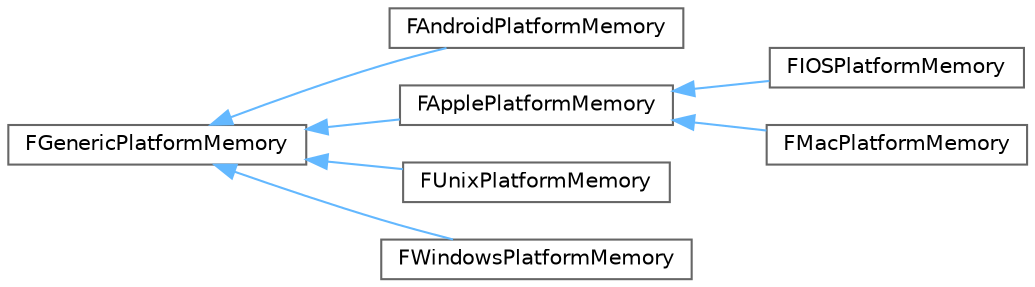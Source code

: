 digraph "Graphical Class Hierarchy"
{
 // INTERACTIVE_SVG=YES
 // LATEX_PDF_SIZE
  bgcolor="transparent";
  edge [fontname=Helvetica,fontsize=10,labelfontname=Helvetica,labelfontsize=10];
  node [fontname=Helvetica,fontsize=10,shape=box,height=0.2,width=0.4];
  rankdir="LR";
  Node0 [id="Node000000",label="FGenericPlatformMemory",height=0.2,width=0.4,color="grey40", fillcolor="white", style="filled",URL="$d3/dfd/structFGenericPlatformMemory.html",tooltip="Generic implementation for most platforms, these tend to be unused and unimplemented."];
  Node0 -> Node1 [id="edge3937_Node000000_Node000001",dir="back",color="steelblue1",style="solid",tooltip=" "];
  Node1 [id="Node000001",label="FAndroidPlatformMemory",height=0.2,width=0.4,color="grey40", fillcolor="white", style="filled",URL="$dc/d89/structFAndroidPlatformMemory.html",tooltip="Android implementation of the memory OS functions."];
  Node0 -> Node2 [id="edge3938_Node000000_Node000002",dir="back",color="steelblue1",style="solid",tooltip=" "];
  Node2 [id="Node000002",label="FApplePlatformMemory",height=0.2,width=0.4,color="grey40", fillcolor="white", style="filled",URL="$d9/d0d/structFApplePlatformMemory.html",tooltip="Common Apple platform memory functions."];
  Node2 -> Node3 [id="edge3939_Node000002_Node000003",dir="back",color="steelblue1",style="solid",tooltip=" "];
  Node3 [id="Node000003",label="FIOSPlatformMemory",height=0.2,width=0.4,color="grey40", fillcolor="white", style="filled",URL="$d7/db8/structFIOSPlatformMemory.html",tooltip="IOS implementation of the memory OS functions."];
  Node2 -> Node4 [id="edge3940_Node000002_Node000004",dir="back",color="steelblue1",style="solid",tooltip=" "];
  Node4 [id="Node000004",label="FMacPlatformMemory",height=0.2,width=0.4,color="grey40", fillcolor="white", style="filled",URL="$df/d75/structFMacPlatformMemory.html",tooltip="Mac implementation of the memory OS functions."];
  Node0 -> Node5 [id="edge3941_Node000000_Node000005",dir="back",color="steelblue1",style="solid",tooltip=" "];
  Node5 [id="Node000005",label="FUnixPlatformMemory",height=0.2,width=0.4,color="grey40", fillcolor="white", style="filled",URL="$d4/d09/structFUnixPlatformMemory.html",tooltip="Unix implementation of the memory OS functions."];
  Node0 -> Node6 [id="edge3942_Node000000_Node000006",dir="back",color="steelblue1",style="solid",tooltip=" "];
  Node6 [id="Node000006",label="FWindowsPlatformMemory",height=0.2,width=0.4,color="grey40", fillcolor="white", style="filled",URL="$df/dcf/structFWindowsPlatformMemory.html",tooltip="Windows implementation of the memory OS functions."];
}
